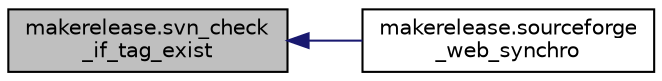 digraph "makerelease.svn_check_if_tag_exist"
{
  edge [fontname="Helvetica",fontsize="10",labelfontname="Helvetica",labelfontsize="10"];
  node [fontname="Helvetica",fontsize="10",shape=record];
  rankdir="LR";
  Node1 [label="makerelease.svn_check\l_if_tag_exist",height=0.2,width=0.4,color="black", fillcolor="grey75", style="filled", fontcolor="black"];
  Node1 -> Node2 [dir="back",color="midnightblue",fontsize="10",style="solid",fontname="Helvetica"];
  Node2 [label="makerelease.sourceforge\l_web_synchro",height=0.2,width=0.4,color="black", fillcolor="white", style="filled",URL="$namespacemakerelease.html#af932a0bfc2845f26414be95f70b52151"];
}
